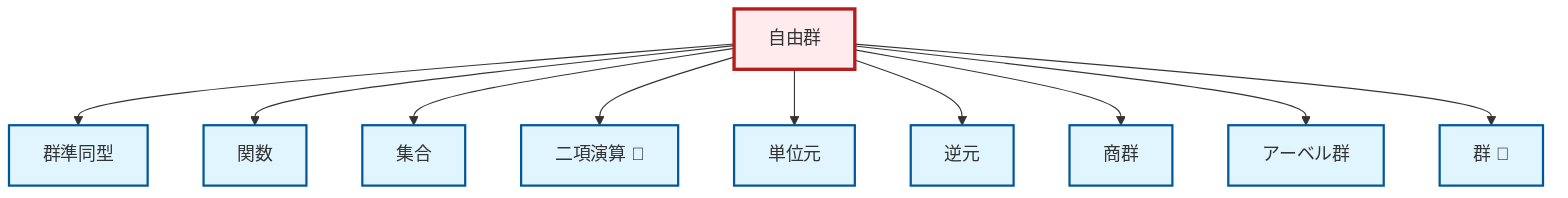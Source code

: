 graph TD
    classDef definition fill:#e1f5fe,stroke:#01579b,stroke-width:2px
    classDef theorem fill:#f3e5f5,stroke:#4a148c,stroke-width:2px
    classDef axiom fill:#fff3e0,stroke:#e65100,stroke-width:2px
    classDef example fill:#e8f5e9,stroke:#1b5e20,stroke-width:2px
    classDef current fill:#ffebee,stroke:#b71c1c,stroke-width:3px
    def-group["群 📝"]:::definition
    def-inverse-element["逆元"]:::definition
    def-quotient-group["商群"]:::definition
    def-abelian-group["アーベル群"]:::definition
    def-identity-element["単位元"]:::definition
    def-homomorphism["群準同型"]:::definition
    def-set["集合"]:::definition
    def-free-group["自由群"]:::definition
    def-function["関数"]:::definition
    def-binary-operation["二項演算 📝"]:::definition
    def-free-group --> def-homomorphism
    def-free-group --> def-function
    def-free-group --> def-set
    def-free-group --> def-binary-operation
    def-free-group --> def-identity-element
    def-free-group --> def-inverse-element
    def-free-group --> def-quotient-group
    def-free-group --> def-abelian-group
    def-free-group --> def-group
    class def-free-group current